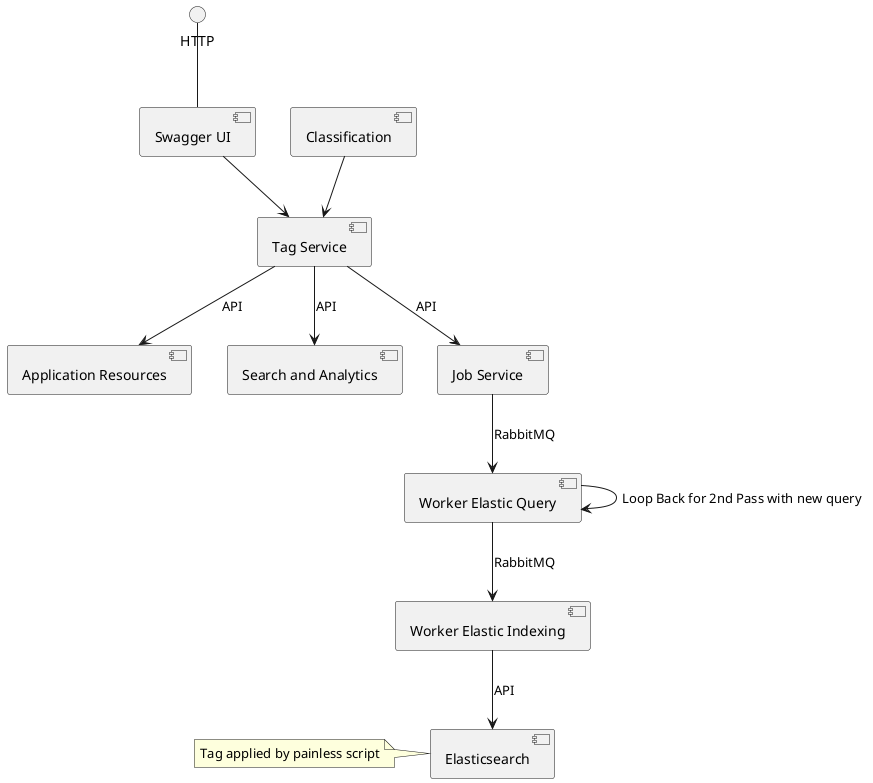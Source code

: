 @startuml
[Swagger UI] as SUI
[Classification] as C
[Tag Service] as TS
[Application Resources] as AR
[Search and Analytics] as SA
[Job Service] as JS
[Worker Elastic Indexing] as EI
[Worker Elastic Query] as EQ
[Elasticsearch] as ES

C --> TS
HTTP -d- SUI
SUI --> TS
TS --> AR : API
TS --> SA : API
TS --> JS : API
JS --> EQ : RabbitMQ
EQ --> EQ : Loop Back for 2nd Pass with new query
EQ --> EI : RabbitMQ
EI --> ES : API
note left of ES
  Tag applied by painless script
end note
@enduml
